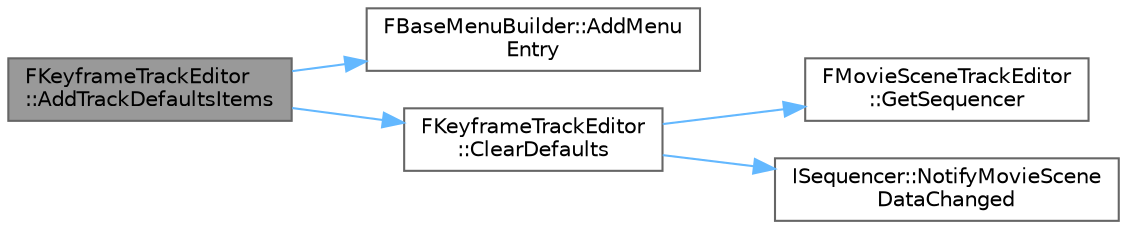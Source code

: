 digraph "FKeyframeTrackEditor::AddTrackDefaultsItems"
{
 // INTERACTIVE_SVG=YES
 // LATEX_PDF_SIZE
  bgcolor="transparent";
  edge [fontname=Helvetica,fontsize=10,labelfontname=Helvetica,labelfontsize=10];
  node [fontname=Helvetica,fontsize=10,shape=box,height=0.2,width=0.4];
  rankdir="LR";
  Node1 [id="Node000001",label="FKeyframeTrackEditor\l::AddTrackDefaultsItems",height=0.2,width=0.4,color="gray40", fillcolor="grey60", style="filled", fontcolor="black",tooltip=" "];
  Node1 -> Node2 [id="edge1_Node000001_Node000002",color="steelblue1",style="solid",tooltip=" "];
  Node2 [id="Node000002",label="FBaseMenuBuilder::AddMenu\lEntry",height=0.2,width=0.4,color="grey40", fillcolor="white", style="filled",URL="$d9/dad/classFBaseMenuBuilder.html#a4e5af6f98a8e32a9454ea64b23910afe",tooltip="Adds a menu entry."];
  Node1 -> Node3 [id="edge2_Node000001_Node000003",color="steelblue1",style="solid",tooltip=" "];
  Node3 [id="Node000003",label="FKeyframeTrackEditor\l::ClearDefaults",height=0.2,width=0.4,color="grey40", fillcolor="white", style="filled",URL="$dd/d48/classFKeyframeTrackEditor.html#a5f8e496da3d9ecd2f5df9c26b4b17745",tooltip=" "];
  Node3 -> Node4 [id="edge3_Node000003_Node000004",color="steelblue1",style="solid",tooltip=" "];
  Node4 [id="Node000004",label="FMovieSceneTrackEditor\l::GetSequencer",height=0.2,width=0.4,color="grey40", fillcolor="white", style="filled",URL="$df/d4e/classFMovieSceneTrackEditor.html#a17cc04f08607798f17bf6c71b7d55aa6",tooltip=" "];
  Node3 -> Node5 [id="edge4_Node000003_Node000005",color="steelblue1",style="solid",tooltip=" "];
  Node5 [id="Node000005",label="ISequencer::NotifyMovieScene\lDataChanged",height=0.2,width=0.4,color="grey40", fillcolor="white", style="filled",URL="$d7/dde/classISequencer.html#ad8107aec1fc57fd249cc29a061b4b663",tooltip=" "];
}
